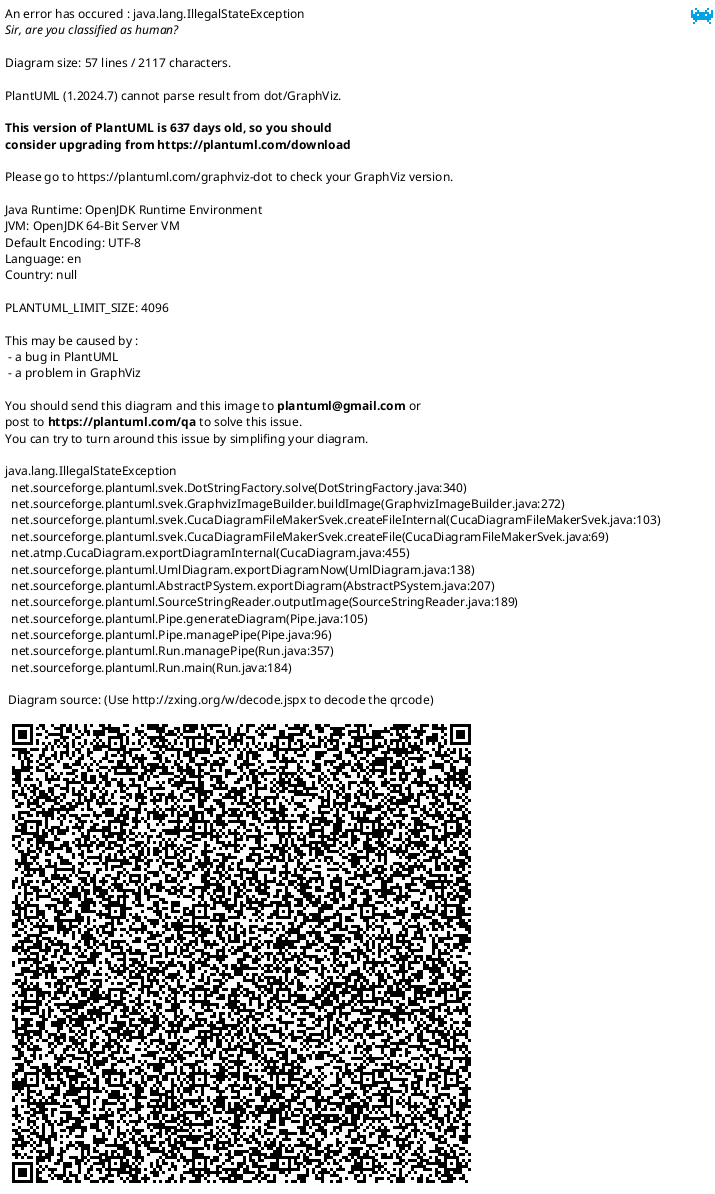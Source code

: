 @startuml

skinparam linetype ortho
scale 0.5

artifact "Bundle: Laboratory Report" as bundle
artifact "Composition: Laboratory Report" as composition
artifact "DiagnosticReport: Laboratory Report" as diagnosticReport
artifact "Observation Results: laboratory" as result
artifact "Patient: Animal" as animalPatient
artifact "Patient: Person" as humanPatient
artifact "Practitioner: Laboratory Report" as Practitioner
artifact "PractitionerRole: Laboratory Report" as PractitionerRole
artifact "ServiceRequest: Laboratory Order" as ServiceRequest
artifact "Specimen: Laboratory" as Specimen
artifact "Body structure: Laboratory" as bodyStructure
artifact "Substance: Specimen Additive Substance" as Substance


url of bundle is  [[StructureDefinition-Bundle-eu-lab.html]]
url of composition is  [[StructureDefinition-Composition-eu-lab.html]]
url of diagnosticReport is  [[StructureDefinition-DiagnosticReport-eu-lab.html]]
url of result [[StructureDefinition-Observation-resultslab-eu-lab.html]]
url of humanPatient [[StructureDefinition-Patient-eu-lab.html]]
url of animalPatient [[StructureDefinition-Patient-animal-eu-lab.html]]
url of Practitioner [[StructureDefinition-Practitioner-eu-lab.html]]
url of PractitionerRole [[StructureDefinition-PractitionerRole-eu-lab.html]]
url of ServiceRequest [[StructureDefinition-ServiceRequest-eu-lab.html]]
url of Specimen [[StructureDefinition-Specimen-eu-lab.html]]
url of Substance [[StructureDefinition-Substance-additive-eu-lab.html]]
url of bodyStructure [[StructureDefinition-BodyStructure-eu-lab.html]]

bundle o-- composition
bundle o-- diagnosticReport
bundle o-- result
bundle o-- humanPatient
bundle o-- composition
bundle o-- Practitioner
bundle o-- PractitionerRole
bundle o-- ServiceRequest
bundle o-- Specimen
bundle o-- Substance
bundle o-- bodyStructure

composition --> result
composition --> animalPatient
composition --> humanPatient
composition --> Practitioner
composition --> PractitionerRole
composition --> ServiceRequest
composition --> Specimen

diagnosticReport --> composition
Specimen --> Substance
PractitionerRole --> Practitioner

@enduml